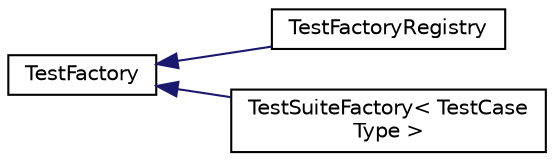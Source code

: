digraph "Graphical Class Hierarchy"
{
  edge [fontname="Helvetica",fontsize="10",labelfontname="Helvetica",labelfontsize="10"];
  node [fontname="Helvetica",fontsize="10",shape=record];
  rankdir="LR";
  Node0 [label="TestFactory",height=0.2,width=0.4,color="black", fillcolor="white", style="filled",URL="$class_test_factory.html",tooltip="Abstract Test factory. "];
  Node0 -> Node1 [dir="back",color="midnightblue",fontsize="10",style="solid",fontname="Helvetica"];
  Node1 [label="TestFactoryRegistry",height=0.2,width=0.4,color="black", fillcolor="white", style="filled",URL="$class_test_factory_registry.html",tooltip="Registry for TestFactory.Notes that the registry DON&#39;T assumes lifetime control for any registered te..."];
  Node0 -> Node2 [dir="back",color="midnightblue",fontsize="10",style="solid",fontname="Helvetica"];
  Node2 [label="TestSuiteFactory\< TestCase\lType \>",height=0.2,width=0.4,color="black", fillcolor="white", style="filled",URL="$class_test_suite_factory.html",tooltip="TestFactory for TestFixture that implements a static suite() method. "];
}
